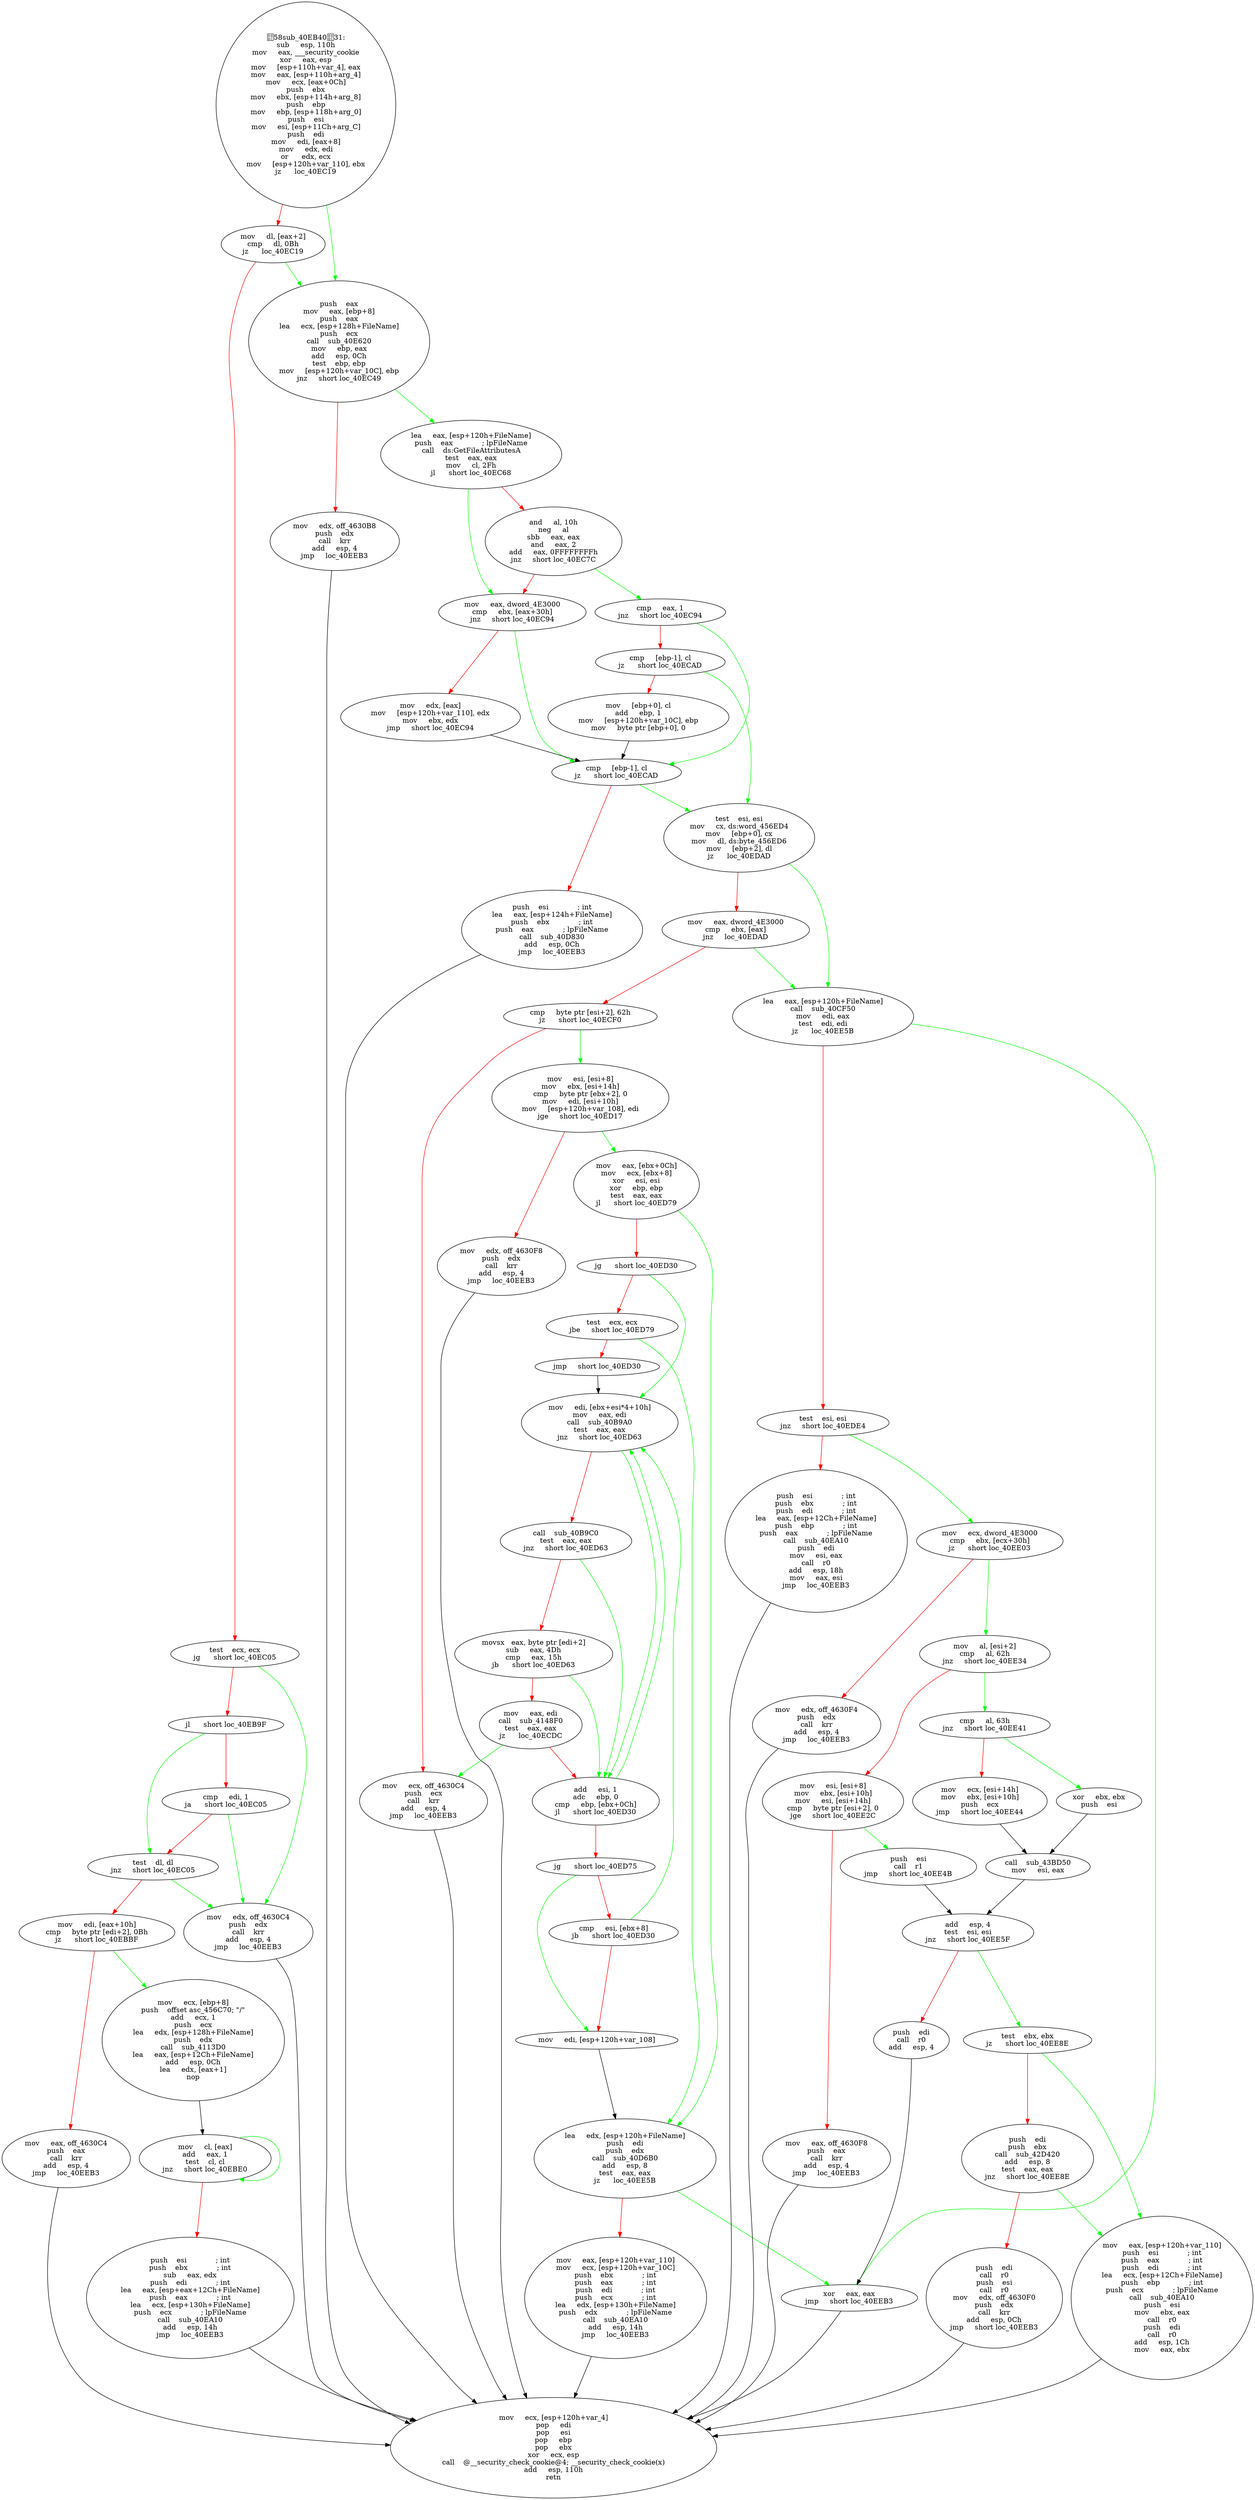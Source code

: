 digraph G{
Node0 [label = "58sub_40EB4031:
sub     esp, 110h
mov     eax, ___security_cookie
xor     eax, esp
mov     [esp+110h+var_4], eax
mov     eax, [esp+110h+arg_4]
mov     ecx, [eax+0Ch]
push    ebx
mov     ebx, [esp+114h+arg_8]
push    ebp
mov     ebp, [esp+118h+arg_0]
push    esi
mov     esi, [esp+11Ch+arg_C]
push    edi
mov     edi, [eax+8]
mov     edx, edi
or      edx, ecx
mov     [esp+120h+var_110], ebx
jz      loc_40EC19"]
Node1 [label = "mov     dl, [eax+2]
cmp     dl, 0Bh
jz      loc_40EC19"]
Node2 [label = "test    ecx, ecx
jg      short loc_40EC05"]
Node3 [label = "jl      short loc_40EB9F"]
Node4 [label = "cmp     edi, 1
ja      short loc_40EC05"]
Node5 [label = "test    dl, dl
jnz     short loc_40EC05"]
Node6 [label = "mov     edi, [eax+10h]
cmp     byte ptr [edi+2], 0Bh
jz      short loc_40EBBF"]
Node7 [label = "mov     eax, off_4630C4
push    eax
call    krr
add     esp, 4
jmp     loc_40EEB3"]
Node8 [label = "mov     ecx, [ebp+8]
push    offset asc_456C70; \"/\"
add     ecx, 1
push    ecx
lea     edx, [esp+128h+FileName]
push    edx
call    sub_4113D0
lea     eax, [esp+12Ch+FileName]
add     esp, 0Ch
lea     edx, [eax+1]
nop"]
Node9 [label = "mov     cl, [eax]
add     eax, 1
test    cl, cl
jnz     short loc_40EBE0"]
Node10 [label = "push    esi             ; int
push    ebx             ; int
sub     eax, edx
push    edi             ; int
lea     eax, [esp+eax+12Ch+FileName]
push    eax             ; int
lea     ecx, [esp+130h+FileName]
push    ecx             ; lpFileName
call    sub_40EA10
add     esp, 14h
jmp     loc_40EEB3"]
Node11 [label = "mov     edx, off_4630C4
push    edx
call    krr
add     esp, 4
jmp     loc_40EEB3"]
Node12 [label = "push    eax
mov     eax, [ebp+8]
push    eax
lea     ecx, [esp+128h+FileName]
push    ecx
call    sub_40E620
mov     ebp, eax
add     esp, 0Ch
test    ebp, ebp
mov     [esp+120h+var_10C], ebp
jnz     short loc_40EC49"]
Node13 [label = "mov     edx, off_4630B8
push    edx
call    krr
add     esp, 4
jmp     loc_40EEB3"]
Node14 [label = "lea     eax, [esp+120h+FileName]
push    eax             ; lpFileName
call    ds:GetFileAttributesA
test    eax, eax
mov     cl, 2Fh
jl      short loc_40EC68"]
Node15 [label = "and     al, 10h
neg     al
sbb     eax, eax
and     eax, 2
add     eax, 0FFFFFFFFh
jnz     short loc_40EC7C"]
Node16 [label = "mov     eax, dword_4E3000
cmp     ebx, [eax+30h]
jnz     short loc_40EC94"]
Node17 [label = "mov     edx, [eax]
mov     [esp+120h+var_110], edx
mov     ebx, edx
jmp     short loc_40EC94"]
Node18 [label = "cmp     eax, 1
jnz     short loc_40EC94"]
Node19 [label = "cmp     [ebp-1], cl
jz      short loc_40ECAD"]
Node20 [label = "mov     [ebp+0], cl
add     ebp, 1
mov     [esp+120h+var_10C], ebp
mov     byte ptr [ebp+0], 0"]
Node21 [label = "cmp     [ebp-1], cl
jz      short loc_40ECAD"]
Node22 [label = "push    esi             ; int
lea     eax, [esp+124h+FileName]
push    ebx             ; int
push    eax             ; lpFileName
call    sub_40D830
add     esp, 0Ch
jmp     loc_40EEB3"]
Node23 [label = "test    esi, esi
mov     cx, ds:word_456ED4
mov     [ebp+0], cx
mov     dl, ds:byte_456ED6
mov     [ebp+2], dl
jz      loc_40EDAD"]
Node24 [label = "mov     eax, dword_4E3000
cmp     ebx, [eax]
jnz     loc_40EDAD"]
Node25 [label = "cmp     byte ptr [esi+2], 62h
jz      short loc_40ECF0"]
Node26 [label = "mov     ecx, off_4630C4
push    ecx
call    krr
add     esp, 4
jmp     loc_40EEB3"]
Node27 [label = "mov     esi, [esi+8]
mov     ebx, [esi+14h]
cmp     byte ptr [ebx+2], 0
mov     edi, [esi+10h]
mov     [esp+120h+var_108], edi
jge     short loc_40ED17"]
Node28 [label = "mov     edx, off_4630F8
push    edx
call    krr
add     esp, 4
jmp     loc_40EEB3"]
Node29 [label = "mov     eax, [ebx+0Ch]
mov     ecx, [ebx+8]
xor     esi, esi
xor     ebp, ebp
test    eax, eax
jl      short loc_40ED79"]
Node30 [label = "jg      short loc_40ED30"]
Node31 [label = "test    ecx, ecx
jbe     short loc_40ED79"]
Node32 [label = "jmp     short loc_40ED30"]
Node33 [label = "mov     edi, [ebx+esi*4+10h]
mov     eax, edi
call    sub_40B9A0
test    eax, eax
jnz     short loc_40ED63"]
Node34 [label = "call    sub_40B9C0
test    eax, eax
jnz     short loc_40ED63"]
Node35 [label = "movsx   eax, byte ptr [edi+2]
sub     eax, 4Dh
cmp     eax, 15h
jb      short loc_40ED63"]
Node36 [label = "mov     eax, edi
call    sub_4148F0
test    eax, eax
jz      loc_40ECDC"]
Node37 [label = "add     esi, 1
adc     ebp, 0
cmp     ebp, [ebx+0Ch]
jl      short loc_40ED30"]
Node38 [label = "jg      short loc_40ED75"]
Node39 [label = "cmp     esi, [ebx+8]
jb      short loc_40ED30"]
Node40 [label = "mov     edi, [esp+120h+var_108]"]
Node41 [label = "lea     edx, [esp+120h+FileName]
push    edi
push    edx
call    sub_40D6B0
add     esp, 8
test    eax, eax
jz      loc_40EE5B"]
Node42 [label = "mov     eax, [esp+120h+var_110]
mov     ecx, [esp+120h+var_10C]
push    ebx             ; int
push    eax             ; int
push    edi             ; int
push    ecx             ; int
lea     edx, [esp+130h+FileName]
push    edx             ; lpFileName
call    sub_40EA10
add     esp, 14h
jmp     loc_40EEB3"]
Node43 [label = "lea     eax, [esp+120h+FileName]
call    sub_40CF50
mov     edi, eax
test    edi, edi
jz      loc_40EE5B"]
Node44 [label = "test    esi, esi
jnz     short loc_40EDE4"]
Node45 [label = "push    esi             ; int
push    ebx             ; int
push    edi             ; int
lea     eax, [esp+12Ch+FileName]
push    ebp             ; int
push    eax             ; lpFileName
call    sub_40EA10
push    edi
mov     esi, eax
call    r0
add     esp, 18h
mov     eax, esi
jmp     loc_40EEB3"]
Node46 [label = "mov     ecx, dword_4E3000
cmp     ebx, [ecx+30h]
jz      short loc_40EE03"]
Node47 [label = "mov     edx, off_4630F4
push    edx
call    krr
add     esp, 4
jmp     loc_40EEB3"]
Node48 [label = "mov     al, [esi+2]
cmp     al, 62h
jnz     short loc_40EE34"]
Node49 [label = "mov     esi, [esi+8]
mov     ebx, [esi+10h]
mov     esi, [esi+14h]
cmp     byte ptr [esi+2], 0
jge     short loc_40EE2C"]
Node50 [label = "mov     eax, off_4630F8
push    eax
call    krr
add     esp, 4
jmp     loc_40EEB3"]
Node51 [label = "push    esi
call    r1
jmp     short loc_40EE4B"]
Node52 [label = "cmp     al, 63h
jnz     short loc_40EE41"]
Node53 [label = "mov     ecx, [esi+14h]
mov     ebx, [esi+10h]
push    ecx
jmp     short loc_40EE44"]
Node54 [label = "xor     ebx, ebx
push    esi"]
Node55 [label = "call    sub_43BD50
mov     esi, eax"]
Node56 [label = "add     esp, 4
test    esi, esi
jnz     short loc_40EE5F"]
Node57 [label = "push    edi
call    r0
add     esp, 4"]
Node58 [label = "xor     eax, eax
jmp     short loc_40EEB3"]
Node59 [label = "test    ebx, ebx
jz      short loc_40EE8E"]
Node60 [label = "push    edi
push    ebx
call    sub_42D420
add     esp, 8
test    eax, eax
jnz     short loc_40EE8E"]
Node61 [label = "push    edi
call    r0
push    esi
call    r0
mov     edx, off_4630F0
push    edx
call    krr
add     esp, 0Ch
jmp     short loc_40EEB3"]
Node62 [label = "mov     eax, [esp+120h+var_110]
push    esi             ; int
push    eax             ; int
push    edi             ; int
lea     ecx, [esp+12Ch+FileName]
push    ebp             ; int
push    ecx             ; lpFileName
call    sub_40EA10
push    esi
mov     ebx, eax
call    r0
push    edi
call    r0
add     esp, 1Ch
mov     eax, ebx"]
Node63 [label = "mov     ecx, [esp+120h+var_4]
pop     edi
pop     esi
pop     ebp
pop     ebx
xor     ecx, esp
call    @__security_check_cookie@4; __security_check_cookie(x)
add     esp, 110h
retn"]
Node0 -> Node1 [color = "red"]
Node0 -> Node12 [color = "green"]
Node1 -> Node2 [color = "red"]
Node1 -> Node12 [color = "green"]
Node2 -> Node3 [color = "red"]
Node2 -> Node11 [color = "green"]
Node3 -> Node4 [color = "red"]
Node3 -> Node5 [color = "green"]
Node4 -> Node5 [color = "red"]
Node4 -> Node11 [color = "green"]
Node5 -> Node6 [color = "red"]
Node5 -> Node11 [color = "green"]
Node6 -> Node7 [color = "red"]
Node6 -> Node8 [color = "green"]
Node7 -> Node63 [color = "black"]
Node8 -> Node9 [color = "black"]
Node9 -> Node10 [color = "red"]
Node9 -> Node9 [color = "green"]
Node10 -> Node63 [color = "black"]
Node11 -> Node63 [color = "black"]
Node12 -> Node13 [color = "red"]
Node12 -> Node14 [color = "green"]
Node13 -> Node63 [color = "black"]
Node14 -> Node15 [color = "red"]
Node14 -> Node16 [color = "green"]
Node15 -> Node16 [color = "red"]
Node15 -> Node18 [color = "green"]
Node16 -> Node17 [color = "red"]
Node16 -> Node21 [color = "green"]
Node17 -> Node21 [color = "black"]
Node18 -> Node19 [color = "red"]
Node18 -> Node21 [color = "green"]
Node19 -> Node20 [color = "red"]
Node19 -> Node23 [color = "green"]
Node20 -> Node21 [color = "black"]
Node21 -> Node22 [color = "red"]
Node21 -> Node23 [color = "green"]
Node22 -> Node63 [color = "black"]
Node23 -> Node24 [color = "red"]
Node23 -> Node43 [color = "green"]
Node24 -> Node25 [color = "red"]
Node24 -> Node43 [color = "green"]
Node25 -> Node26 [color = "red"]
Node25 -> Node27 [color = "green"]
Node26 -> Node63 [color = "black"]
Node27 -> Node28 [color = "red"]
Node27 -> Node29 [color = "green"]
Node28 -> Node63 [color = "black"]
Node29 -> Node30 [color = "red"]
Node29 -> Node41 [color = "green"]
Node30 -> Node31 [color = "red"]
Node30 -> Node33 [color = "green"]
Node31 -> Node32 [color = "red"]
Node31 -> Node41 [color = "green"]
Node32 -> Node33 [color = "black"]
Node33 -> Node34 [color = "red"]
Node33 -> Node37 [color = "green"]
Node34 -> Node35 [color = "red"]
Node34 -> Node37 [color = "green"]
Node35 -> Node36 [color = "red"]
Node35 -> Node37 [color = "green"]
Node36 -> Node26 [color = "green"]
Node36 -> Node37 [color = "red"]
Node37 -> Node33 [color = "green"]
Node37 -> Node38 [color = "red"]
Node38 -> Node39 [color = "red"]
Node38 -> Node40 [color = "green"]
Node39 -> Node33 [color = "green"]
Node39 -> Node40 [color = "red"]
Node40 -> Node41 [color = "black"]
Node41 -> Node42 [color = "red"]
Node41 -> Node58 [color = "green"]
Node42 -> Node63 [color = "black"]
Node43 -> Node44 [color = "red"]
Node43 -> Node58 [color = "green"]
Node44 -> Node45 [color = "red"]
Node44 -> Node46 [color = "green"]
Node45 -> Node63 [color = "black"]
Node46 -> Node47 [color = "red"]
Node46 -> Node48 [color = "green"]
Node47 -> Node63 [color = "black"]
Node48 -> Node49 [color = "red"]
Node48 -> Node52 [color = "green"]
Node49 -> Node50 [color = "red"]
Node49 -> Node51 [color = "green"]
Node50 -> Node63 [color = "black"]
Node51 -> Node56 [color = "black"]
Node52 -> Node53 [color = "red"]
Node52 -> Node54 [color = "green"]
Node53 -> Node55 [color = "black"]
Node54 -> Node55 [color = "black"]
Node55 -> Node56 [color = "black"]
Node56 -> Node57 [color = "red"]
Node56 -> Node59 [color = "green"]
Node57 -> Node58 [color = "black"]
Node58 -> Node63 [color = "black"]
Node59 -> Node60 [color = "red"]
Node59 -> Node62 [color = "green"]
Node60 -> Node61 [color = "red"]
Node60 -> Node62 [color = "green"]
Node61 -> Node63 [color = "black"]
Node62 -> Node63 [color = "black"]
}